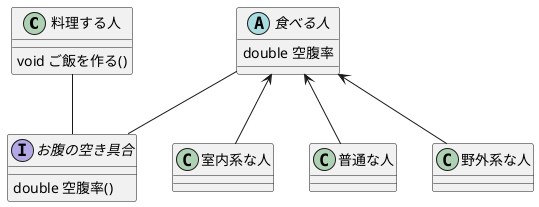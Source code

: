 @startuml

class 料理する人 {
    void ご飯を作る()
}

abstract class 食べる人 {
    double 空腹率
}

interface お腹の空き具合 {
    double 空腹率()
}

食べる人 <-- 室内系な人
食べる人 <-- 普通な人
食べる人 <-- 野外系な人

食べる人 -- お腹の空き具合
料理する人 -- お腹の空き具合
@enduml
